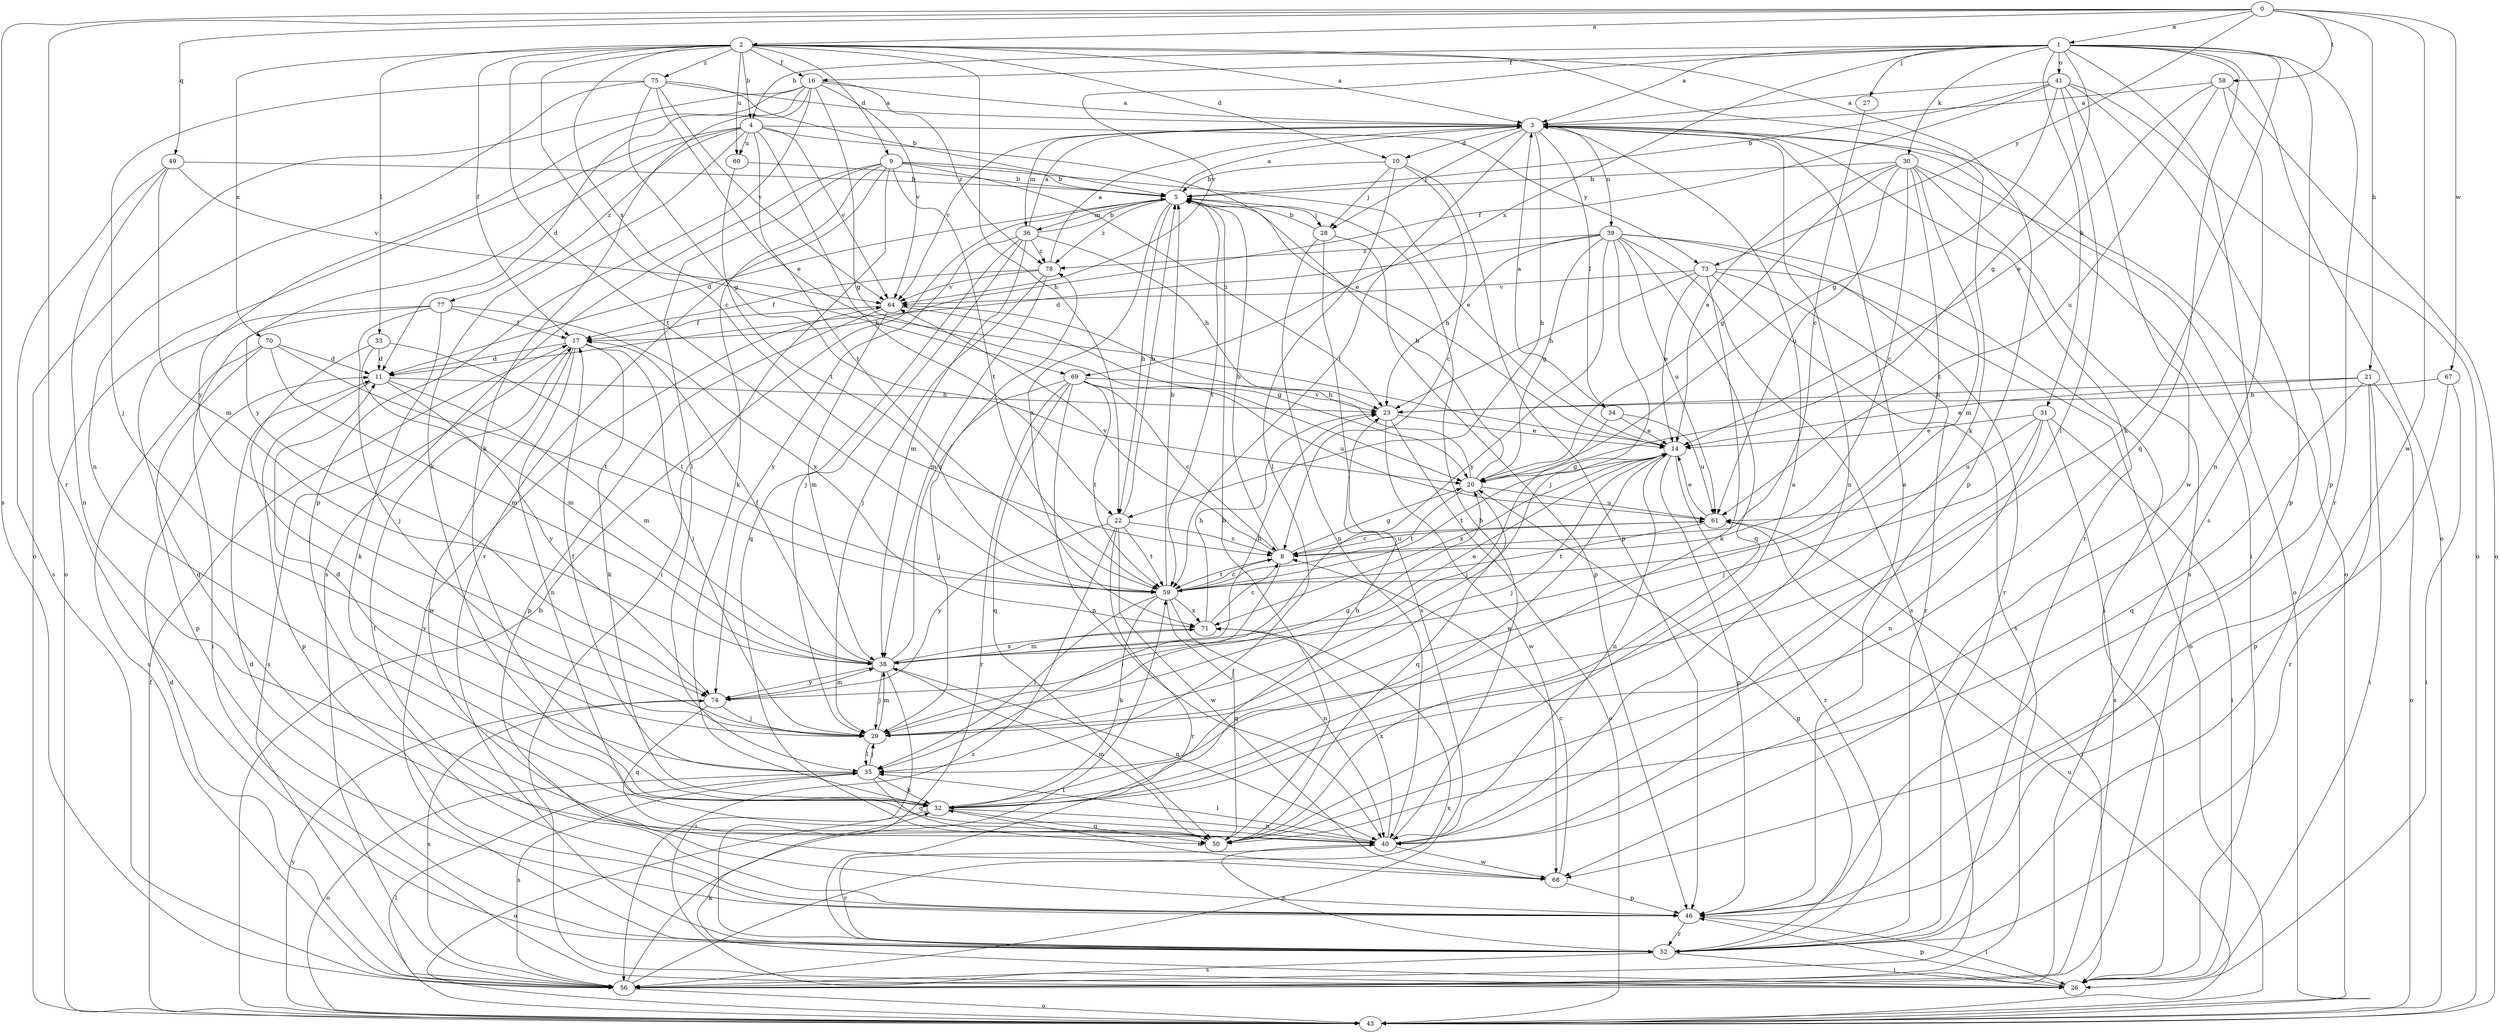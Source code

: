 strict digraph  {
0;
1;
2;
3;
4;
5;
8;
9;
10;
11;
14;
16;
17;
20;
21;
22;
23;
26;
27;
28;
29;
30;
31;
32;
33;
34;
35;
36;
38;
39;
40;
41;
43;
46;
49;
50;
52;
56;
58;
59;
60;
61;
64;
67;
68;
69;
70;
71;
73;
74;
75;
77;
78;
0 -> 1  [label=a];
0 -> 2  [label=a];
0 -> 21  [label=h];
0 -> 49  [label=q];
0 -> 52  [label=r];
0 -> 56  [label=s];
0 -> 58  [label=t];
0 -> 67  [label=w];
0 -> 68  [label=w];
0 -> 73  [label=y];
1 -> 3  [label=a];
1 -> 4  [label=b];
1 -> 16  [label=f];
1 -> 20  [label=g];
1 -> 27  [label=j];
1 -> 30  [label=k];
1 -> 31  [label=k];
1 -> 32  [label=k];
1 -> 41  [label=o];
1 -> 43  [label=o];
1 -> 46  [label=p];
1 -> 50  [label=q];
1 -> 52  [label=r];
1 -> 56  [label=s];
1 -> 64  [label=v];
1 -> 69  [label=x];
2 -> 3  [label=a];
2 -> 4  [label=b];
2 -> 8  [label=c];
2 -> 9  [label=d];
2 -> 10  [label=d];
2 -> 16  [label=f];
2 -> 17  [label=f];
2 -> 22  [label=h];
2 -> 32  [label=k];
2 -> 33  [label=l];
2 -> 46  [label=p];
2 -> 59  [label=t];
2 -> 60  [label=u];
2 -> 69  [label=x];
2 -> 70  [label=x];
2 -> 75  [label=z];
3 -> 10  [label=d];
3 -> 22  [label=h];
3 -> 26  [label=i];
3 -> 28  [label=j];
3 -> 34  [label=l];
3 -> 36  [label=m];
3 -> 39  [label=n];
3 -> 40  [label=n];
3 -> 43  [label=o];
3 -> 52  [label=r];
3 -> 59  [label=t];
3 -> 64  [label=v];
4 -> 14  [label=e];
4 -> 22  [label=h];
4 -> 32  [label=k];
4 -> 43  [label=o];
4 -> 59  [label=t];
4 -> 60  [label=u];
4 -> 64  [label=v];
4 -> 73  [label=y];
4 -> 74  [label=y];
4 -> 77  [label=z];
5 -> 3  [label=a];
5 -> 11  [label=d];
5 -> 22  [label=h];
5 -> 28  [label=j];
5 -> 36  [label=m];
5 -> 59  [label=t];
5 -> 71  [label=x];
5 -> 78  [label=z];
8 -> 5  [label=b];
8 -> 20  [label=g];
8 -> 35  [label=l];
8 -> 59  [label=t];
8 -> 61  [label=u];
8 -> 64  [label=v];
9 -> 5  [label=b];
9 -> 14  [label=e];
9 -> 23  [label=h];
9 -> 26  [label=i];
9 -> 32  [label=k];
9 -> 35  [label=l];
9 -> 52  [label=r];
9 -> 56  [label=s];
9 -> 59  [label=t];
10 -> 5  [label=b];
10 -> 8  [label=c];
10 -> 28  [label=j];
10 -> 35  [label=l];
10 -> 46  [label=p];
11 -> 23  [label=h];
11 -> 38  [label=m];
11 -> 46  [label=p];
11 -> 74  [label=y];
14 -> 20  [label=g];
14 -> 29  [label=j];
14 -> 40  [label=n];
14 -> 46  [label=p];
14 -> 52  [label=r];
14 -> 59  [label=t];
14 -> 71  [label=x];
16 -> 3  [label=a];
16 -> 11  [label=d];
16 -> 20  [label=g];
16 -> 32  [label=k];
16 -> 43  [label=o];
16 -> 46  [label=p];
16 -> 64  [label=v];
16 -> 74  [label=y];
16 -> 78  [label=z];
17 -> 11  [label=d];
17 -> 29  [label=j];
17 -> 32  [label=k];
17 -> 40  [label=n];
17 -> 56  [label=s];
17 -> 68  [label=w];
20 -> 5  [label=b];
20 -> 50  [label=q];
20 -> 59  [label=t];
20 -> 61  [label=u];
20 -> 64  [label=v];
21 -> 14  [label=e];
21 -> 23  [label=h];
21 -> 26  [label=i];
21 -> 43  [label=o];
21 -> 50  [label=q];
21 -> 52  [label=r];
22 -> 5  [label=b];
22 -> 8  [label=c];
22 -> 52  [label=r];
22 -> 56  [label=s];
22 -> 59  [label=t];
22 -> 68  [label=w];
22 -> 74  [label=y];
23 -> 14  [label=e];
23 -> 43  [label=o];
23 -> 68  [label=w];
26 -> 32  [label=k];
26 -> 46  [label=p];
27 -> 8  [label=c];
28 -> 5  [label=b];
28 -> 40  [label=n];
28 -> 46  [label=p];
28 -> 56  [label=s];
29 -> 20  [label=g];
29 -> 35  [label=l];
29 -> 38  [label=m];
30 -> 5  [label=b];
30 -> 8  [label=c];
30 -> 14  [label=e];
30 -> 20  [label=g];
30 -> 38  [label=m];
30 -> 43  [label=o];
30 -> 56  [label=s];
30 -> 59  [label=t];
30 -> 61  [label=u];
31 -> 14  [label=e];
31 -> 26  [label=i];
31 -> 29  [label=j];
31 -> 40  [label=n];
31 -> 56  [label=s];
31 -> 61  [label=u];
32 -> 14  [label=e];
32 -> 23  [label=h];
32 -> 40  [label=n];
32 -> 43  [label=o];
32 -> 50  [label=q];
33 -> 11  [label=d];
33 -> 29  [label=j];
33 -> 38  [label=m];
33 -> 59  [label=t];
34 -> 3  [label=a];
34 -> 14  [label=e];
34 -> 29  [label=j];
34 -> 61  [label=u];
35 -> 11  [label=d];
35 -> 17  [label=f];
35 -> 29  [label=j];
35 -> 32  [label=k];
35 -> 43  [label=o];
35 -> 50  [label=q];
35 -> 56  [label=s];
36 -> 3  [label=a];
36 -> 5  [label=b];
36 -> 23  [label=h];
36 -> 29  [label=j];
36 -> 38  [label=m];
36 -> 50  [label=q];
36 -> 74  [label=y];
36 -> 78  [label=z];
38 -> 14  [label=e];
38 -> 17  [label=f];
38 -> 23  [label=h];
38 -> 26  [label=i];
38 -> 29  [label=j];
38 -> 40  [label=n];
38 -> 71  [label=x];
38 -> 74  [label=y];
38 -> 78  [label=z];
39 -> 11  [label=d];
39 -> 20  [label=g];
39 -> 23  [label=h];
39 -> 26  [label=i];
39 -> 29  [label=j];
39 -> 50  [label=q];
39 -> 52  [label=r];
39 -> 56  [label=s];
39 -> 61  [label=u];
39 -> 74  [label=y];
39 -> 78  [label=z];
40 -> 3  [label=a];
40 -> 5  [label=b];
40 -> 35  [label=l];
40 -> 52  [label=r];
40 -> 68  [label=w];
40 -> 71  [label=x];
41 -> 3  [label=a];
41 -> 5  [label=b];
41 -> 17  [label=f];
41 -> 20  [label=g];
41 -> 35  [label=l];
41 -> 43  [label=o];
41 -> 46  [label=p];
41 -> 68  [label=w];
43 -> 5  [label=b];
43 -> 17  [label=f];
43 -> 35  [label=l];
43 -> 61  [label=u];
43 -> 74  [label=y];
46 -> 17  [label=f];
46 -> 26  [label=i];
46 -> 52  [label=r];
49 -> 5  [label=b];
49 -> 38  [label=m];
49 -> 40  [label=n];
49 -> 56  [label=s];
49 -> 64  [label=v];
50 -> 3  [label=a];
50 -> 5  [label=b];
50 -> 38  [label=m];
52 -> 11  [label=d];
52 -> 20  [label=g];
52 -> 26  [label=i];
52 -> 40  [label=n];
52 -> 56  [label=s];
52 -> 64  [label=v];
56 -> 11  [label=d];
56 -> 43  [label=o];
56 -> 59  [label=t];
56 -> 71  [label=x];
58 -> 3  [label=a];
58 -> 14  [label=e];
58 -> 40  [label=n];
58 -> 43  [label=o];
58 -> 61  [label=u];
59 -> 5  [label=b];
59 -> 8  [label=c];
59 -> 32  [label=k];
59 -> 35  [label=l];
59 -> 40  [label=n];
59 -> 50  [label=q];
59 -> 71  [label=x];
60 -> 5  [label=b];
60 -> 59  [label=t];
61 -> 8  [label=c];
61 -> 14  [label=e];
61 -> 26  [label=i];
61 -> 59  [label=t];
64 -> 17  [label=f];
64 -> 20  [label=g];
64 -> 38  [label=m];
64 -> 46  [label=p];
67 -> 23  [label=h];
67 -> 26  [label=i];
67 -> 46  [label=p];
68 -> 8  [label=c];
68 -> 32  [label=k];
68 -> 46  [label=p];
69 -> 8  [label=c];
69 -> 23  [label=h];
69 -> 29  [label=j];
69 -> 40  [label=n];
69 -> 50  [label=q];
69 -> 52  [label=r];
69 -> 59  [label=t];
69 -> 61  [label=u];
70 -> 11  [label=d];
70 -> 38  [label=m];
70 -> 46  [label=p];
70 -> 56  [label=s];
70 -> 59  [label=t];
71 -> 8  [label=c];
71 -> 23  [label=h];
71 -> 38  [label=m];
73 -> 14  [label=e];
73 -> 23  [label=h];
73 -> 32  [label=k];
73 -> 43  [label=o];
73 -> 52  [label=r];
73 -> 56  [label=s];
73 -> 64  [label=v];
74 -> 29  [label=j];
74 -> 38  [label=m];
74 -> 50  [label=q];
74 -> 56  [label=s];
75 -> 3  [label=a];
75 -> 5  [label=b];
75 -> 14  [label=e];
75 -> 20  [label=g];
75 -> 29  [label=j];
75 -> 40  [label=n];
75 -> 64  [label=v];
77 -> 17  [label=f];
77 -> 26  [label=i];
77 -> 29  [label=j];
77 -> 32  [label=k];
77 -> 50  [label=q];
77 -> 71  [label=x];
78 -> 3  [label=a];
78 -> 17  [label=f];
78 -> 29  [label=j];
78 -> 38  [label=m];
78 -> 64  [label=v];
}
